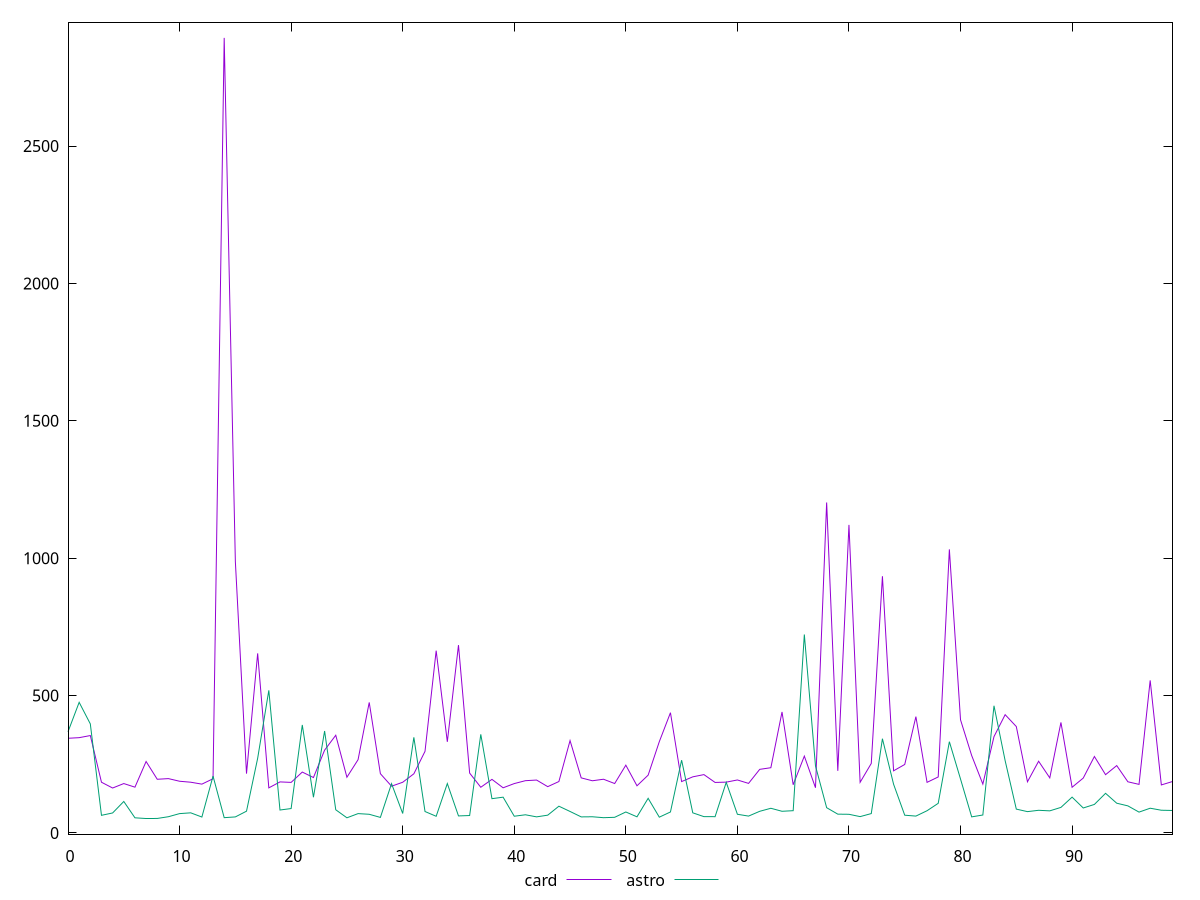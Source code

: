 reset

$card <<EOF
0 344.751
1 346.95799999999986
2 354.6579999999999
3 184.788
4 163.71599999999998
5 179.953
6 166.83
7 260.222
8 195.564
9 197.95399999999998
10 188.351
11 184.825
12 177.85000000000002
13 197.46
14 2893.657
15 988.2220000000001
16 216.089
17 653.686
18 164.275
19 185.949
20 184.218
21 221.761
22 201.88299999999998
23 301.58500000000004
24 355.73699999999997
25 202.977
26 266.908
27 475.316
28 215.89000000000001
29 170.36700000000002
30 184.671
31 215.476
32 297.25
33 663.622
34 331.84299999999996
35 683.775
36 218.096
37 166.464
38 195.211
39 164.53
40 179.872
41 190.41600000000003
42 192.684
43 168.719
44 187.28099999999998
45 336.278
46 200.643
47 190.119
48 195.678
49 180.027
50 246.857
51 171.832
52 210.563
53 332.314
54 437.866
55 187.161
56 204.38199999999998
57 212.531
58 184.034
59 185.102
60 193.016
61 180.579
62 231.64100000000002
63 237.616
64 440.516
65 175.639
66 279.829
67 164.767
68 1202.897
69 226.31099999999998
70 1121.2359999999999
71 184.441
72 253.14400000000003
73 934.415
74 226.369
75 249.422
76 423.453
77 184.317
78 204.00900000000001
79 1032.307
80 411.961
81 281.902
82 178.015
83 350.752
84 430.623
85 387.379
86 186.36599999999999
87 261.162
88 200.619
89 402.43
90 166.439
91 199.936
92 278.474
93 212.279
94 245.353
95 186.391
96 176.969
97 555.536
98 174.929
99 187.332
EOF

$astro <<EOF
0 368.42600000000004
1 475.549
2 397.063
3 64.36800000000001
4 72.958
5 114.762
6 55.294999999999995
7 52.708
8 52.952
9 59.277
10 70.566
11 73.413
12 58.114
13 207.108
14 55.815
15 58.549
16 79.396
17 271.91499999999996
18 519.1690000000001
19 83.658
20 89.006
21 393.175
22 130.164
23 371.152
24 84.53899999999999
25 55.334999999999994
26 70.58099999999999
27 68.114
28 56.753
29 179.716
30 71.00200000000001
31 348.201
32 78.217
33 60.859
34 179.962
35 62.163999999999994
36 63.59400000000001
37 358.993
38 124.943
39 130.406
40 61.074
41 66.307
42 58.72
43 64.91199999999999
44 97.573
45 78.368
46 58.633
47 59.1
48 55.735
49 57.118
50 76.49600000000001
51 58.895
52 126.253
53 57.621
54 76.554
55 265.173
56 73.423
57 59.562
58 59.436
59 184.38799999999998
60 68.178
61 61.53999999999999
62 78.941
63 90.003
64 79.056
65 81.21799999999999
66 722.4350000000001
67 244.137
68 92.128
69 68.597
70 68.087
71 59.635
72 70.67699999999999
73 343.154
74 177.549
75 64.755
76 61.553
77 81.106
78 107.999
79 332.36400000000003
80 196.378
81 58.726
82 65.488
83 463.068
84 263.247
85 86.94699999999999
86 77.77300000000001
87 82.645
88 80.623
89 93.211
90 130.565
91 91.04700000000001
92 104.019
93 144.42100000000002
94 108.42999999999999
95 98.743
96 76.033
97 90.211
98 82.873
99 82.042
EOF

set key outside below
set xrange [0:99]
set yrange [-4.110980000000005:2950.47598]
set trange [-4.110980000000005:2950.47598]
set terminal svg size 640, 520 enhanced background rgb 'white'
set output "reports/report_00028_2021-02-24T12-49-42.674Z/server-response-time/comparison/line/2_vs_3.svg"

plot $card title "card" with line, \
     $astro title "astro" with line

reset
